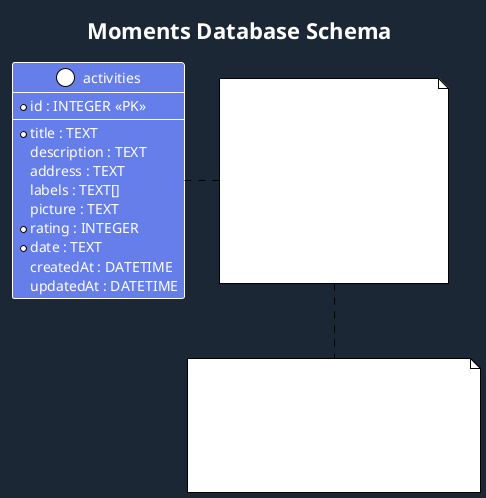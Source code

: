 @startuml Database Schema

!theme plain
skinparam backgroundColor #1b2735
skinparam defaultFontColor white
skinparam classBackgroundColor #667eea
skinparam classBorderColor white

title Moments Database Schema

entity "activities" {
  * id : INTEGER <<PK>>
  --
  * title : TEXT
  description : TEXT
  address : TEXT
  labels : TEXT[]
  picture : TEXT
  * rating : INTEGER
  * date : TEXT
  createdAt : DATETIME
  updatedAt : DATETIME
}

note right of activities
  **Primary Table**
  
  Constraints:
  - rating: 1-10 range
  - date: ISO string format
  - labels: JSON array stored as TEXT
  
  Indexes:
  - Primary key on id
  - Index on date for filtering
  - Index on createdAt for ordering
end note

note bottom
  **Future Enhancements:**
  
  Could add tables for:
  - users (for multi-user support)
  - activity_ratings (for separate rating system)
  - activity_comments (for discussions)
  - activity_photos (for multiple images)
end note

@enduml